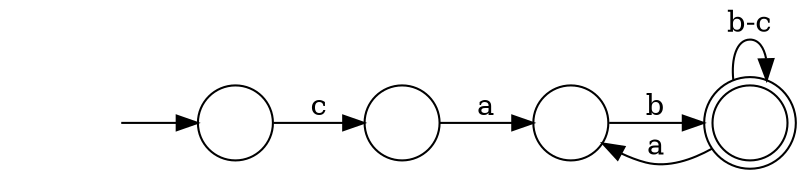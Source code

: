 digraph Automaton {
  rankdir = LR;
  0 [shape=circle,label=""];
  0 -> 1 [label="a"]
  1 [shape=circle,label=""];
  1 -> 3 [label="b"]
  2 [shape=circle,label=""];
  initial [shape=plaintext,label=""];
  initial -> 2
  2 -> 0 [label="c"]
  3 [shape=doublecircle,label=""];
  3 -> 3 [label="b-c"]
  3 -> 1 [label="a"]
}

